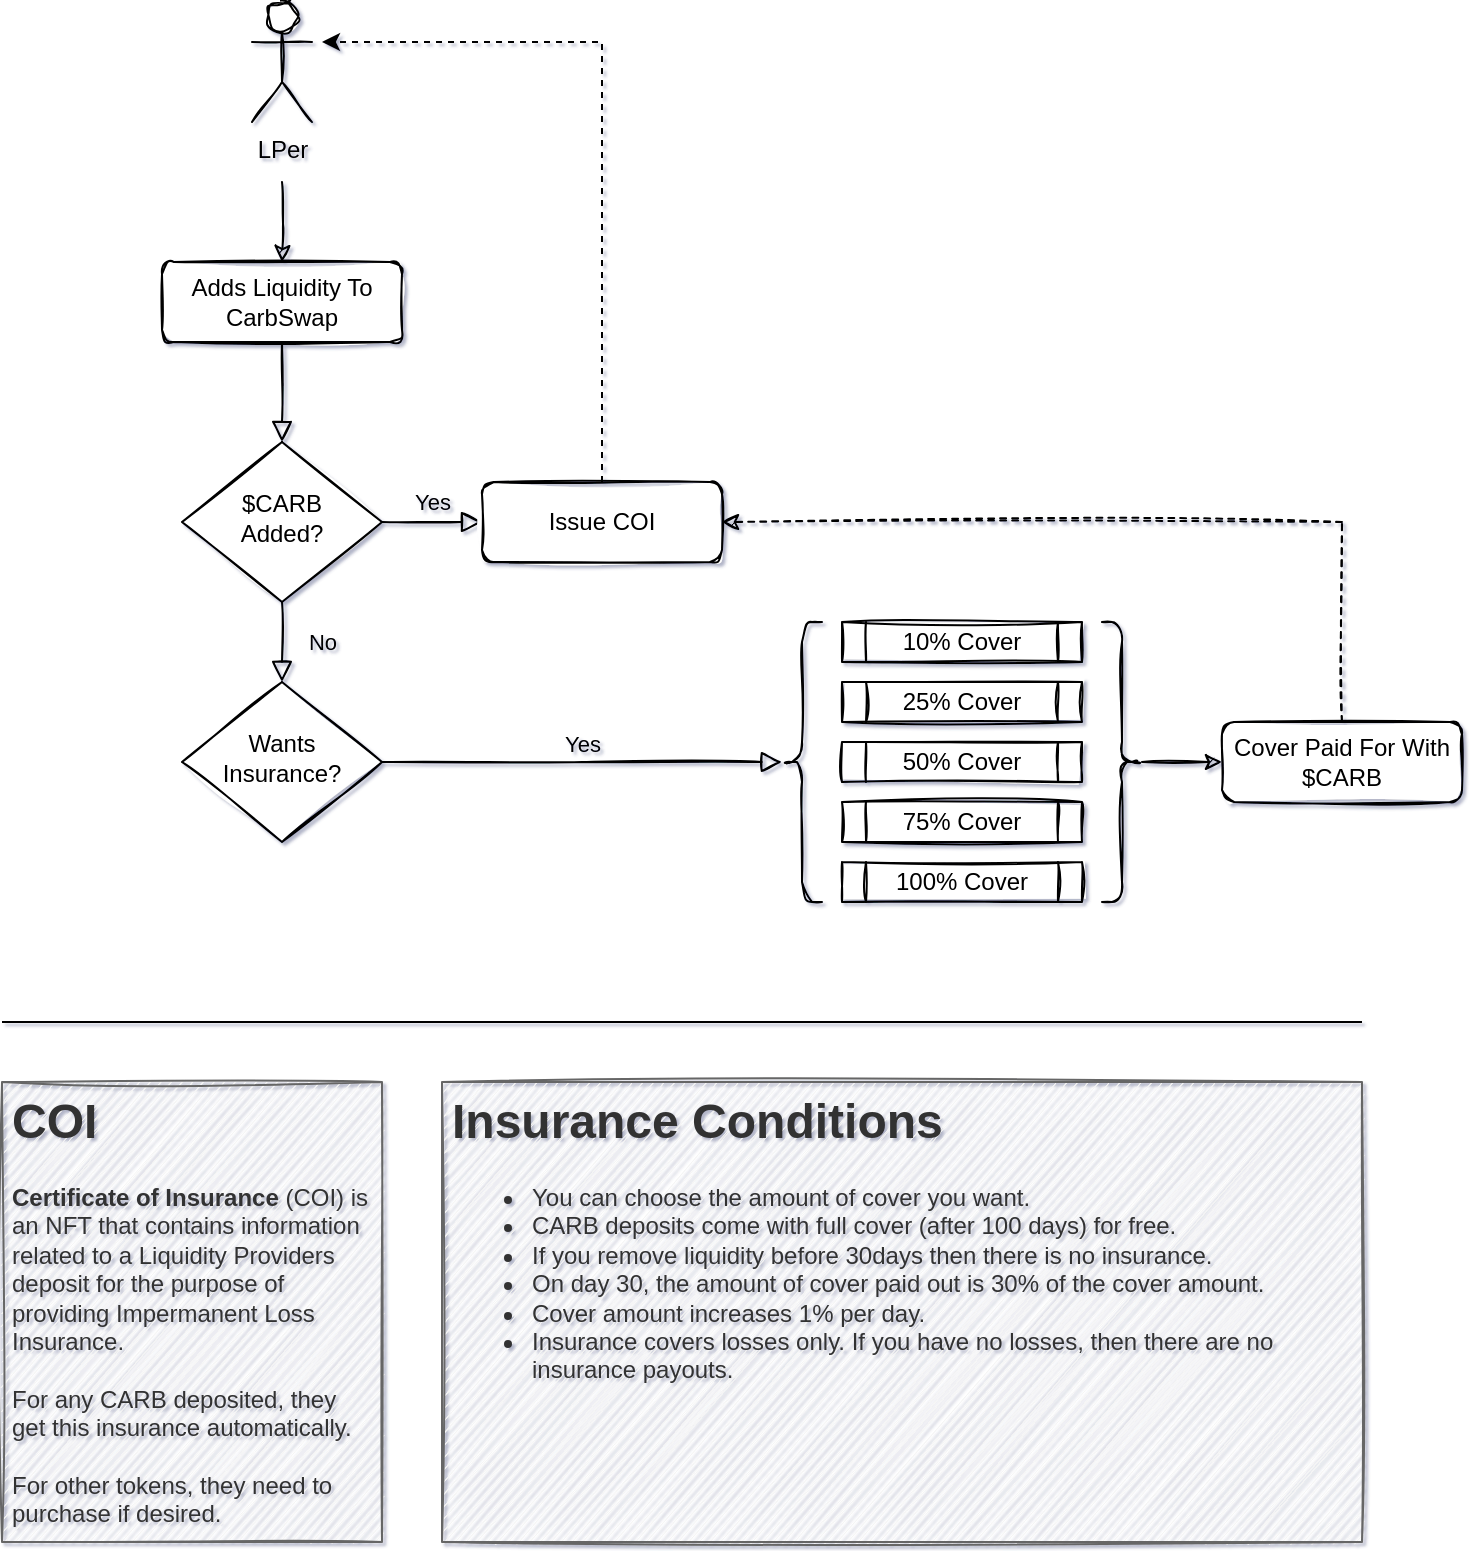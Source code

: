<mxfile version="15.0.6" type="github">
  <diagram id="C5RBs43oDa-KdzZeNtuy" name="Page-1">
    <mxGraphModel dx="946" dy="575" grid="1" gridSize="10" guides="1" tooltips="1" connect="1" arrows="1" fold="1" page="1" pageScale="1" pageWidth="827" pageHeight="1169" math="0" shadow="1">
      <root>
        <mxCell id="WIyWlLk6GJQsqaUBKTNV-0" />
        <mxCell id="WIyWlLk6GJQsqaUBKTNV-1" parent="WIyWlLk6GJQsqaUBKTNV-0" />
        <mxCell id="WIyWlLk6GJQsqaUBKTNV-2" value="" style="rounded=0;html=1;jettySize=auto;orthogonalLoop=1;fontSize=11;endArrow=block;endFill=0;endSize=8;strokeWidth=1;shadow=0;labelBackgroundColor=none;edgeStyle=orthogonalEdgeStyle;sketch=1;" parent="WIyWlLk6GJQsqaUBKTNV-1" source="WIyWlLk6GJQsqaUBKTNV-3" target="WIyWlLk6GJQsqaUBKTNV-6" edge="1">
          <mxGeometry relative="1" as="geometry" />
        </mxCell>
        <mxCell id="WIyWlLk6GJQsqaUBKTNV-3" value="Adds Liquidity To&lt;br&gt;CarbSwap" style="rounded=1;whiteSpace=wrap;html=1;fontSize=12;glass=0;strokeWidth=1;shadow=0;sketch=1;" parent="WIyWlLk6GJQsqaUBKTNV-1" vertex="1">
          <mxGeometry x="160" y="180" width="120" height="40" as="geometry" />
        </mxCell>
        <mxCell id="WIyWlLk6GJQsqaUBKTNV-4" value="No" style="rounded=0;html=1;jettySize=auto;orthogonalLoop=1;fontSize=11;endArrow=block;endFill=0;endSize=8;strokeWidth=1;shadow=0;labelBackgroundColor=none;edgeStyle=orthogonalEdgeStyle;sketch=1;" parent="WIyWlLk6GJQsqaUBKTNV-1" source="WIyWlLk6GJQsqaUBKTNV-6" target="WIyWlLk6GJQsqaUBKTNV-10" edge="1">
          <mxGeometry y="20" relative="1" as="geometry">
            <mxPoint as="offset" />
          </mxGeometry>
        </mxCell>
        <mxCell id="WIyWlLk6GJQsqaUBKTNV-5" value="Yes" style="edgeStyle=orthogonalEdgeStyle;rounded=0;html=1;jettySize=auto;orthogonalLoop=1;fontSize=11;endArrow=block;endFill=0;endSize=8;strokeWidth=1;shadow=0;labelBackgroundColor=none;sketch=1;" parent="WIyWlLk6GJQsqaUBKTNV-1" source="WIyWlLk6GJQsqaUBKTNV-6" target="WIyWlLk6GJQsqaUBKTNV-7" edge="1">
          <mxGeometry y="10" relative="1" as="geometry">
            <mxPoint as="offset" />
          </mxGeometry>
        </mxCell>
        <mxCell id="WIyWlLk6GJQsqaUBKTNV-6" value="$CARB&lt;br&gt;Added?" style="rhombus;whiteSpace=wrap;html=1;shadow=0;fontFamily=Helvetica;fontSize=12;align=center;strokeWidth=1;spacing=6;spacingTop=-4;sketch=1;" parent="WIyWlLk6GJQsqaUBKTNV-1" vertex="1">
          <mxGeometry x="170" y="270" width="100" height="80" as="geometry" />
        </mxCell>
        <mxCell id="1-dooj9AhtdP8kJSdxU_-1" style="edgeStyle=orthogonalEdgeStyle;rounded=0;orthogonalLoop=1;jettySize=auto;html=1;exitX=0.5;exitY=0;exitDx=0;exitDy=0;dashed=1;sketch=0;" edge="1" parent="WIyWlLk6GJQsqaUBKTNV-1" source="WIyWlLk6GJQsqaUBKTNV-7">
          <mxGeometry relative="1" as="geometry">
            <mxPoint x="240" y="70" as="targetPoint" />
            <Array as="points">
              <mxPoint x="380" y="70" />
              <mxPoint x="240" y="70" />
            </Array>
          </mxGeometry>
        </mxCell>
        <mxCell id="WIyWlLk6GJQsqaUBKTNV-7" value="Issue COI" style="rounded=1;whiteSpace=wrap;html=1;fontSize=12;glass=0;strokeWidth=1;shadow=0;sketch=1;" parent="WIyWlLk6GJQsqaUBKTNV-1" vertex="1">
          <mxGeometry x="320" y="290" width="120" height="40" as="geometry" />
        </mxCell>
        <mxCell id="WIyWlLk6GJQsqaUBKTNV-9" value="Yes" style="edgeStyle=orthogonalEdgeStyle;rounded=0;html=1;jettySize=auto;orthogonalLoop=1;fontSize=11;endArrow=block;endFill=0;endSize=8;strokeWidth=1;shadow=0;labelBackgroundColor=none;sketch=1;" parent="WIyWlLk6GJQsqaUBKTNV-1" source="WIyWlLk6GJQsqaUBKTNV-10" edge="1">
          <mxGeometry y="10" relative="1" as="geometry">
            <mxPoint as="offset" />
            <mxPoint x="470" y="430" as="targetPoint" />
          </mxGeometry>
        </mxCell>
        <mxCell id="WIyWlLk6GJQsqaUBKTNV-10" value="Wants Insurance?" style="rhombus;whiteSpace=wrap;html=1;shadow=0;fontFamily=Helvetica;fontSize=12;align=center;strokeWidth=1;spacing=6;spacingTop=-4;sketch=1;" parent="WIyWlLk6GJQsqaUBKTNV-1" vertex="1">
          <mxGeometry x="170" y="390" width="100" height="80" as="geometry" />
        </mxCell>
        <mxCell id="1-dooj9AhtdP8kJSdxU_-13" style="edgeStyle=orthogonalEdgeStyle;rounded=0;sketch=1;orthogonalLoop=1;jettySize=auto;html=1;entryX=0.5;entryY=0;entryDx=0;entryDy=0;" edge="1" parent="WIyWlLk6GJQsqaUBKTNV-1" target="WIyWlLk6GJQsqaUBKTNV-3">
          <mxGeometry relative="1" as="geometry">
            <mxPoint x="220" y="140" as="sourcePoint" />
          </mxGeometry>
        </mxCell>
        <mxCell id="1-dooj9AhtdP8kJSdxU_-0" value="LPer" style="shape=umlActor;verticalLabelPosition=bottom;verticalAlign=top;html=1;outlineConnect=0;sketch=1;" vertex="1" parent="WIyWlLk6GJQsqaUBKTNV-1">
          <mxGeometry x="205" y="50" width="30" height="60" as="geometry" />
        </mxCell>
        <mxCell id="1-dooj9AhtdP8kJSdxU_-2" value="10% Cover" style="shape=process;whiteSpace=wrap;html=1;backgroundOutline=1;shadow=0;sketch=1;" vertex="1" parent="WIyWlLk6GJQsqaUBKTNV-1">
          <mxGeometry x="500" y="360" width="120" height="20" as="geometry" />
        </mxCell>
        <mxCell id="1-dooj9AhtdP8kJSdxU_-3" value="25% Cover" style="shape=process;whiteSpace=wrap;html=1;backgroundOutline=1;shadow=0;sketch=1;" vertex="1" parent="WIyWlLk6GJQsqaUBKTNV-1">
          <mxGeometry x="500" y="390" width="120" height="20" as="geometry" />
        </mxCell>
        <mxCell id="1-dooj9AhtdP8kJSdxU_-4" value="&lt;div&gt;50% Cover&lt;/div&gt;" style="shape=process;whiteSpace=wrap;html=1;backgroundOutline=1;shadow=0;sketch=1;" vertex="1" parent="WIyWlLk6GJQsqaUBKTNV-1">
          <mxGeometry x="500" y="420" width="120" height="20" as="geometry" />
        </mxCell>
        <mxCell id="1-dooj9AhtdP8kJSdxU_-5" value="75% Cover" style="shape=process;whiteSpace=wrap;html=1;backgroundOutline=1;shadow=0;sketch=1;" vertex="1" parent="WIyWlLk6GJQsqaUBKTNV-1">
          <mxGeometry x="500" y="450" width="120" height="20" as="geometry" />
        </mxCell>
        <mxCell id="1-dooj9AhtdP8kJSdxU_-6" value="100% Cover" style="shape=process;whiteSpace=wrap;html=1;backgroundOutline=1;shadow=0;sketch=1;" vertex="1" parent="WIyWlLk6GJQsqaUBKTNV-1">
          <mxGeometry x="500" y="480" width="120" height="20" as="geometry" />
        </mxCell>
        <mxCell id="1-dooj9AhtdP8kJSdxU_-7" value="" style="shape=curlyBracket;whiteSpace=wrap;html=1;rounded=1;shadow=0;sketch=1;" vertex="1" parent="WIyWlLk6GJQsqaUBKTNV-1">
          <mxGeometry x="470" y="360" width="20" height="140" as="geometry" />
        </mxCell>
        <mxCell id="1-dooj9AhtdP8kJSdxU_-11" style="edgeStyle=orthogonalEdgeStyle;rounded=0;sketch=1;orthogonalLoop=1;jettySize=auto;html=1;exitX=0.5;exitY=0;exitDx=0;exitDy=0;entryX=1;entryY=0.5;entryDx=0;entryDy=0;dashed=1;" edge="1" parent="WIyWlLk6GJQsqaUBKTNV-1" source="1-dooj9AhtdP8kJSdxU_-8" target="WIyWlLk6GJQsqaUBKTNV-7">
          <mxGeometry relative="1" as="geometry" />
        </mxCell>
        <mxCell id="1-dooj9AhtdP8kJSdxU_-8" value="Cover Paid For With&lt;br&gt;$CARB" style="rounded=1;whiteSpace=wrap;html=1;fontSize=12;glass=0;strokeWidth=1;shadow=0;sketch=1;" vertex="1" parent="WIyWlLk6GJQsqaUBKTNV-1">
          <mxGeometry x="690" y="410" width="120" height="40" as="geometry" />
        </mxCell>
        <mxCell id="1-dooj9AhtdP8kJSdxU_-10" style="edgeStyle=orthogonalEdgeStyle;rounded=0;sketch=1;orthogonalLoop=1;jettySize=auto;html=1;entryX=0;entryY=0.5;entryDx=0;entryDy=0;" edge="1" parent="WIyWlLk6GJQsqaUBKTNV-1" source="1-dooj9AhtdP8kJSdxU_-9" target="1-dooj9AhtdP8kJSdxU_-8">
          <mxGeometry relative="1" as="geometry" />
        </mxCell>
        <mxCell id="1-dooj9AhtdP8kJSdxU_-9" value="" style="shape=curlyBracket;whiteSpace=wrap;html=1;rounded=1;flipH=1;shadow=0;sketch=1;" vertex="1" parent="WIyWlLk6GJQsqaUBKTNV-1">
          <mxGeometry x="630" y="360" width="20" height="140" as="geometry" />
        </mxCell>
        <mxCell id="1-dooj9AhtdP8kJSdxU_-12" value="&lt;h1&gt;COI&lt;/h1&gt;&lt;div&gt;&lt;b&gt;Certificate of Insurance&lt;/b&gt; (COI) is an NFT that contains information related to a Liquidity Providers deposit for the purpose of providing Impermanent Loss Insurance.&lt;/div&gt;&lt;div&gt;&lt;br&gt;&lt;/div&gt;&lt;div&gt;For any CARB deposited, they get this insurance automatically.&lt;br&gt;&lt;br&gt;For other tokens, they need to purchase if desired.&lt;br&gt;&lt;/div&gt;" style="text;html=1;fillColor=#f5f5f5;spacing=5;spacingTop=-20;whiteSpace=wrap;overflow=hidden;rounded=0;shadow=0;sketch=1;strokeColor=#666666;fontColor=#333333;" vertex="1" parent="WIyWlLk6GJQsqaUBKTNV-1">
          <mxGeometry x="80" y="590" width="190" height="230" as="geometry" />
        </mxCell>
        <mxCell id="1-dooj9AhtdP8kJSdxU_-14" value="" style="endArrow=none;html=1;" edge="1" parent="WIyWlLk6GJQsqaUBKTNV-1">
          <mxGeometry width="50" height="50" relative="1" as="geometry">
            <mxPoint x="80" y="560" as="sourcePoint" />
            <mxPoint x="760" y="560" as="targetPoint" />
          </mxGeometry>
        </mxCell>
        <mxCell id="1-dooj9AhtdP8kJSdxU_-15" value="&lt;h1&gt;Insurance Conditions&lt;br&gt;&lt;/h1&gt;&lt;ul&gt;&lt;li&gt;You can choose the amount of cover you want.&lt;/li&gt;&lt;li&gt;CARB deposits come with full cover (after 100 days) for free.&lt;/li&gt;&lt;li&gt;If you remove liquidity before 30days then there is no insurance.&lt;br&gt;&lt;/li&gt;&lt;li&gt;On day 30, the amount of cover paid out is 30% of the cover amount.&lt;/li&gt;&lt;li&gt;Cover amount increases 1% per day.&lt;/li&gt;&lt;li&gt;Insurance covers losses only. If you have no losses, then there are no insurance payouts.&lt;br&gt;&lt;/li&gt;&lt;/ul&gt;" style="text;html=1;fillColor=#f5f5f5;spacing=5;spacingTop=-20;whiteSpace=wrap;overflow=hidden;rounded=0;shadow=0;sketch=1;strokeColor=#666666;fontColor=#333333;" vertex="1" parent="WIyWlLk6GJQsqaUBKTNV-1">
          <mxGeometry x="300" y="590" width="460" height="230" as="geometry" />
        </mxCell>
      </root>
    </mxGraphModel>
  </diagram>
</mxfile>
